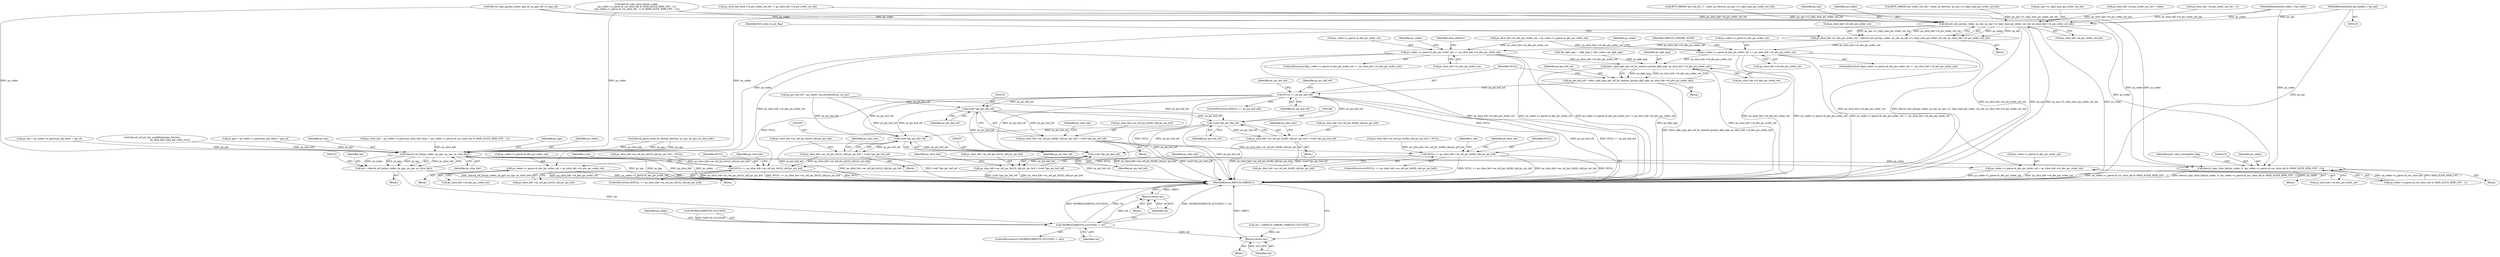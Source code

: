 digraph "0_Android_7c9be319a279654e55a6d757265f88c61a16a4d5@pointer" {
"1000131" [label="(MethodParameterIn,nal_header_t *ps_nal)"];
"1001678" [label="(Call,ihevcd_calc_poc(ps_codec, ps_nal, ps_sps->i1_log2_max_pic_order_cnt_lsb, ps_slice_hdr->i4_pic_order_cnt_lsb))"];
"1001674" [label="(Call,ps_slice_hdr->i4_abs_pic_order_cnt = ihevcd_calc_poc(ps_codec, ps_nal, ps_sps->i1_log2_max_pic_order_cnt_lsb, ps_slice_hdr->i4_pic_order_cnt_lsb))"];
"1001703" [label="(Call,ps_codec->s_parse.i4_abs_pic_order_cnt == ps_slice_hdr->i4_abs_pic_order_cnt)"];
"1001832" [label="(Call,ps_codec->s_parse.i4_abs_pic_order_cnt = ps_slice_hdr->i4_abs_pic_order_cnt)"];
"1002247" [label="(Call,ihevc_dpb_mgr_get_ref_by_nearest_poc(ps_dpb_mgr, ps_slice_hdr->i4_abs_pic_order_cnt))"];
"1002245" [label="(Call,ps_pic_buf_ref = ihevc_dpb_mgr_get_ref_by_nearest_poc(ps_dpb_mgr, ps_slice_hdr->i4_abs_pic_order_cnt))"];
"1002253" [label="(Call,NULL == ps_pic_buf_ref)"];
"1002295" [label="(Call,NULL == ps_slice_hdr->as_ref_pic_list0[r_idx].pv_pic_buf)"];
"1002374" [label="(Call,NULL == ps_slice_hdr->as_ref_pic_list1[r_idx].pv_pic_buf)"];
"1002313" [label="(Call,(void *)ps_pic_buf_ref)"];
"1002305" [label="(Call,ps_slice_hdr->as_ref_pic_list0[r_idx].pv_pic_buf = (void *)ps_pic_buf_ref)"];
"1002347" [label="(Call,(void *)ps_pic_buf_ref)"];
"1002339" [label="(Call,ps_slice_hdr->as_ref_pic_list0[r_idx].pv_pic_buf = (void *)ps_pic_buf_ref)"];
"1002392" [label="(Call,(void *)ps_pic_buf_ref)"];
"1002384" [label="(Call,ps_slice_hdr->as_ref_pic_list1[r_idx].pv_pic_buf = (void *)ps_pic_buf_ref)"];
"1002426" [label="(Call,(void *)ps_pic_buf_ref)"];
"1002418" [label="(Call,ps_slice_hdr->as_ref_pic_list1[r_idx].pv_pic_buf = (void *)ps_pic_buf_ref)"];
"1001844" [label="(Call,ps_codec->s_parse.i4_abs_pic_order_cnt == ps_slice_hdr->i4_abs_pic_order_cnt)"];
"1001855" [label="(Call,ps_codec->s_parse.i4_abs_pic_order_cnt = ps_slice_hdr->i4_abs_pic_order_cnt)"];
"1002207" [label="(Call,ihevcd_ref_list(ps_codec, ps_pps, ps_sps, ps_slice_hdr))"];
"1002205" [label="(Call,ret = ihevcd_ref_list(ps_codec, ps_pps, ps_sps, ps_slice_hdr))"];
"1002213" [label="(Call,(WORD32)IHEVCD_SUCCESS != ret)"];
"1002219" [label="(Return,return ret;)"];
"1002659" [label="(Return,return ret;)"];
"1002524" [label="(Call,ihevcd_copy_slice_hdr(ps_codec, 0, (ps_codec->s_parse.i4_cur_slice_idx & (MAX_SLICE_HDR_CNT - 1))))"];
"1001757" [label="(Identifier,ps_codec)"];
"1000695" [label="(Call,ps_slice_hdr->i4_pic_order_cnt_lsb = value)"];
"1002205" [label="(Call,ret = ihevcd_ref_list(ps_codec, ps_pps, ps_sps, ps_slice_hdr))"];
"1002252" [label="(ControlStructure,if(NULL == ps_pic_buf_ref))"];
"1002515" [label="(Block,)"];
"1002246" [label="(Identifier,ps_pic_buf_ref)"];
"1002297" [label="(Call,ps_slice_hdr->as_ref_pic_list0[r_idx].pv_pic_buf)"];
"1002248" [label="(Identifier,ps_dpb_mgr)"];
"1001861" [label="(Call,ps_slice_hdr->i4_abs_pic_order_cnt)"];
"1002296" [label="(Identifier,NULL)"];
"1001715" [label="(Identifier,slice_address)"];
"1002376" [label="(Call,ps_slice_hdr->as_ref_pic_list1[r_idx].pv_pic_buf)"];
"1002339" [label="(Call,ps_slice_hdr->as_ref_pic_list0[r_idx].pv_pic_buf = (void *)ps_pic_buf_ref)"];
"1001843" [label="(ControlStructure,if(ps_codec->s_parse.i4_abs_pic_order_cnt == ps_slice_hdr->i4_abs_pic_order_cnt))"];
"1002167" [label="(Call,ps_slice_hdr->as_ref_pic_list0[r_idx].pv_pic_buf = NULL)"];
"1002527" [label="(Call,ps_codec->s_parse.i4_cur_slice_idx & (MAX_SLICE_HDR_CNT - 1))"];
"1002385" [label="(Call,ps_slice_hdr->as_ref_pic_list1[r_idx].pv_pic_buf)"];
"1002212" [label="(ControlStructure,if ((WORD32)IHEVCD_SUCCESS != ret))"];
"1002384" [label="(Call,ps_slice_hdr->as_ref_pic_list1[r_idx].pv_pic_buf = (void *)ps_pic_buf_ref)"];
"1002225" [label="(Block,)"];
"1002254" [label="(Identifier,NULL)"];
"1001842" [label="(Block,)"];
"1000134" [label="(Call,ret = (IHEVCD_ERROR_T)IHEVCD_SUCCESS)"];
"1001833" [label="(Call,ps_codec->s_parse.i4_abs_pic_order_cnt)"];
"1001675" [label="(Call,ps_slice_hdr->i4_abs_pic_order_cnt)"];
"1002399" [label="(Identifier,ps_slice_hdr)"];
"1002209" [label="(Identifier,ps_pps)"];
"1002213" [label="(Call,(WORD32)IHEVCD_SUCCESS != ret)"];
"1002306" [label="(Call,ps_slice_hdr->as_ref_pic_list0[r_idx].pv_pic_buf)"];
"1002338" [label="(Block,)"];
"1002245" [label="(Call,ps_pic_buf_ref = ihevc_dpb_mgr_get_ref_by_nearest_poc(ps_dpb_mgr, ps_slice_hdr->i4_abs_pic_order_cnt))"];
"1002247" [label="(Call,ihevc_dpb_mgr_get_ref_by_nearest_poc(ps_dpb_mgr, ps_slice_hdr->i4_abs_pic_order_cnt))"];
"1002340" [label="(Call,ps_slice_hdr->as_ref_pic_list0[r_idx].pv_pic_buf)"];
"1002371" [label="(Identifier,r_idx)"];
"1001850" [label="(Call,ps_slice_hdr->i4_abs_pic_order_cnt)"];
"1002276" [label="(Identifier,ps_mv_buf_ref)"];
"1000280" [label="(Call,ps_sps = ps_codec->s_parse.ps_sps_base + sps_id)"];
"1001825" [label="(Block,)"];
"1000132" [label="(Block,)"];
"1002185" [label="(Call,ps_slice_hdr->as_ref_pic_list1[r_idx].pv_pic_buf = NULL)"];
"1002257" [label="(Call,ps_pic_buf_ref = ps_codec->as_process[0].ps_cur_pic)"];
"1002207" [label="(Call,ihevcd_ref_list(ps_codec, ps_pps, ps_sps, ps_slice_hdr))"];
"1000131" [label="(MethodParameterIn,nal_header_t *ps_nal)"];
"1001674" [label="(Call,ps_slice_hdr->i4_abs_pic_order_cnt = ihevcd_calc_poc(ps_codec, ps_nal, ps_sps->i1_log2_max_pic_order_cnt_lsb, ps_slice_hdr->i4_pic_order_cnt_lsb))"];
"1001866" [label="(Identifier,ps_slice_hdr)"];
"1002253" [label="(Call,NULL == ps_pic_buf_ref)"];
"1002374" [label="(Call,NULL == ps_slice_hdr->as_ref_pic_list1[r_idx].pv_pic_buf)"];
"1002211" [label="(Identifier,ps_slice_hdr)"];
"1002217" [label="(Identifier,ret)"];
"1002313" [label="(Call,(void *)ps_pic_buf_ref)"];
"1000269" [label="(Call,ihevcd_copy_pps(ps_codec, pps_id, ps_pps_ref->i1_pps_id))"];
"1002305" [label="(Call,ps_slice_hdr->as_ref_pic_list0[r_idx].pv_pic_buf = (void *)ps_pic_buf_ref)"];
"1002373" [label="(ControlStructure,if(NULL == ps_slice_hdr->as_ref_pic_list1[r_idx].pv_pic_buf))"];
"1002383" [label="(Block,)"];
"1001673" [label="(Block,)"];
"1001845" [label="(Call,ps_codec->s_parse.i4_abs_pic_order_cnt)"];
"1002223" [label="(Identifier,ps_codec)"];
"1000566" [label="(Call,ps_slice_hdr->i4_pic_order_cnt_lsb = 0)"];
"1002433" [label="(Identifier,ps_slice_hdr)"];
"1001657" [label="(Call,ps_slice_hdr_base->i4_pic_order_cnt_lsb != ps_slice_hdr->i4_pic_order_cnt_lsb)"];
"1001858" [label="(Identifier,ps_codec)"];
"1002292" [label="(Identifier,r_idx)"];
"1002347" [label="(Call,(void *)ps_pic_buf_ref)"];
"1002660" [label="(Identifier,ret)"];
"1002375" [label="(Identifier,NULL)"];
"1002320" [label="(Identifier,ps_slice_hdr)"];
"1002208" [label="(Identifier,ps_codec)"];
"1002309" [label="(Identifier,ps_slice_hdr)"];
"1002315" [label="(Identifier,ps_pic_buf_ref)"];
"1002659" [label="(Return,return ret;)"];
"1002661" [label="(MethodReturn,IHEVCD_ERROR_T)"];
"1001702" [label="(ControlStructure,if(ps_codec->s_parse.i4_abs_pic_order_cnt == ps_slice_hdr->i4_abs_pic_order_cnt))"];
"1002354" [label="(Identifier,ps_slice_hdr)"];
"1001709" [label="(Call,ps_slice_hdr->i4_abs_pic_order_cnt)"];
"1002526" [label="(Literal,0)"];
"1002419" [label="(Call,ps_slice_hdr->as_ref_pic_list1[r_idx].pv_pic_buf)"];
"1001448" [label="(Call,ihevcd_parse_pred_wt_ofst(ps_bitstrm, ps_sps, ps_pps, ps_slice_hdr))"];
"1002349" [label="(Identifier,ps_pic_buf_ref)"];
"1001684" [label="(Call,ps_slice_hdr->i4_pic_order_cnt_lsb)"];
"1000444" [label="(Call,ihevcd_copy_slice_hdr(ps_codec,\n (ps_codec->s_parse.i4_cur_slice_idx & (MAX_SLICE_HDR_CNT - 1)),\n ((ps_codec->s_parse.i4_cur_slice_idx - 1) & (MAX_SLICE_HDR_CNT - 1))))"];
"1002204" [label="(Block,)"];
"1002394" [label="(Identifier,ps_pic_buf_ref)"];
"1001295" [label="(Call,ihevcd_ref_pic_list_modification(ps_bitstrm,\n                                                 ps_slice_hdr, num_poc_total_curr))"];
"1001678" [label="(Call,ihevcd_calc_poc(ps_codec, ps_nal, ps_sps->i1_log2_max_pic_order_cnt_lsb, ps_slice_hdr->i4_pic_order_cnt_lsb))"];
"1001700" [label="(Identifier,first_slice_in_pic_flag)"];
"1000965" [label="(Call,BITS_PARSE(\"poc_lsb_lt[ i ]\", value, ps_bitstrm, ps_sps->i1_log2_max_pic_order_cnt_lsb))"];
"1002295" [label="(Call,NULL == ps_slice_hdr->as_ref_pic_list0[r_idx].pv_pic_buf)"];
"1002418" [label="(Call,ps_slice_hdr->as_ref_pic_list1[r_idx].pv_pic_buf = (void *)ps_pic_buf_ref)"];
"1000226" [label="(Call,ps_pps = ps_codec->s_parse.ps_pps_base + pps_id)"];
"1002524" [label="(Call,ihevcd_copy_slice_hdr(ps_codec, 0, (ps_codec->s_parse.i4_cur_slice_idx & (MAX_SLICE_HDR_CNT - 1))))"];
"1002304" [label="(Block,)"];
"1001680" [label="(Identifier,ps_nal)"];
"1002388" [label="(Identifier,ps_slice_hdr)"];
"1002214" [label="(Call,(WORD32)IHEVCD_SUCCESS)"];
"1001679" [label="(Identifier,ps_codec)"];
"1002219" [label="(Return,return ret;)"];
"1002255" [label="(Identifier,ps_pic_buf_ref)"];
"1001703" [label="(Call,ps_codec->s_parse.i4_abs_pic_order_cnt == ps_slice_hdr->i4_abs_pic_order_cnt)"];
"1001855" [label="(Call,ps_codec->s_parse.i4_abs_pic_order_cnt = ps_slice_hdr->i4_abs_pic_order_cnt)"];
"1001844" [label="(Call,ps_codec->s_parse.i4_abs_pic_order_cnt == ps_slice_hdr->i4_abs_pic_order_cnt)"];
"1002294" [label="(ControlStructure,if(NULL == ps_slice_hdr->as_ref_pic_list0[r_idx].pv_pic_buf))"];
"1001854" [label="(Identifier,IHEVCD_IGNORE_SLICE)"];
"1002220" [label="(Identifier,ret)"];
"1002210" [label="(Identifier,ps_sps)"];
"1002392" [label="(Call,(void *)ps_pic_buf_ref)"];
"1001832" [label="(Call,ps_codec->s_parse.i4_abs_pic_order_cnt = ps_slice_hdr->i4_abs_pic_order_cnt)"];
"1001704" [label="(Call,ps_codec->s_parse.i4_abs_pic_order_cnt)"];
"1000688" [label="(Call,BITS_PARSE(\"pic_order_cnt_lsb\", value, ps_bitstrm, ps_sps->i1_log2_max_pic_order_cnt_lsb))"];
"1002417" [label="(Block,)"];
"1002525" [label="(Identifier,ps_codec)"];
"1002258" [label="(Identifier,ps_pic_buf_ref)"];
"1002426" [label="(Call,(void *)ps_pic_buf_ref)"];
"1001681" [label="(Call,ps_sps->i1_log2_max_pic_order_cnt_lsb)"];
"1002230" [label="(Call,*ps_dpb_mgr = (dpb_mgr_t *)ps_codec->pv_dpb_mgr)"];
"1000403" [label="(Call,ps_slice_hdr = ps_codec->s_parse.ps_slice_hdr_base + (ps_codec->s_parse.i4_cur_slice_idx & (MAX_SLICE_HDR_CNT - 1)))"];
"1001689" [label="(Call,ps_slice_hdr->i4_abs_pic_order_cnt = ps_codec->s_parse.i4_abs_pic_order_cnt)"];
"1002249" [label="(Call,ps_slice_hdr->i4_abs_pic_order_cnt)"];
"1002206" [label="(Identifier,ret)"];
"1001856" [label="(Call,ps_codec->s_parse.i4_abs_pic_order_cnt)"];
"1002537" [label="(Identifier,prev_slice_incomplete_flag)"];
"1002218" [label="(Block,)"];
"1001838" [label="(Call,ps_slice_hdr->i4_abs_pic_order_cnt)"];
"1002428" [label="(Identifier,ps_pic_buf_ref)"];
"1000130" [label="(MethodParameterIn,codec_t *ps_codec)"];
"1000131" -> "1000129"  [label="AST: "];
"1000131" -> "1002661"  [label="DDG: ps_nal"];
"1000131" -> "1001678"  [label="DDG: ps_nal"];
"1001678" -> "1001674"  [label="AST: "];
"1001678" -> "1001684"  [label="CFG: "];
"1001679" -> "1001678"  [label="AST: "];
"1001680" -> "1001678"  [label="AST: "];
"1001681" -> "1001678"  [label="AST: "];
"1001684" -> "1001678"  [label="AST: "];
"1001674" -> "1001678"  [label="CFG: "];
"1001678" -> "1002661"  [label="DDG: ps_codec"];
"1001678" -> "1002661"  [label="DDG: ps_slice_hdr->i4_pic_order_cnt_lsb"];
"1001678" -> "1002661"  [label="DDG: ps_nal"];
"1001678" -> "1002661"  [label="DDG: ps_sps->i1_log2_max_pic_order_cnt_lsb"];
"1001678" -> "1001674"  [label="DDG: ps_codec"];
"1001678" -> "1001674"  [label="DDG: ps_nal"];
"1001678" -> "1001674"  [label="DDG: ps_sps->i1_log2_max_pic_order_cnt_lsb"];
"1001678" -> "1001674"  [label="DDG: ps_slice_hdr->i4_pic_order_cnt_lsb"];
"1000444" -> "1001678"  [label="DDG: ps_codec"];
"1000269" -> "1001678"  [label="DDG: ps_codec"];
"1000130" -> "1001678"  [label="DDG: ps_codec"];
"1000965" -> "1001678"  [label="DDG: ps_sps->i1_log2_max_pic_order_cnt_lsb"];
"1000688" -> "1001678"  [label="DDG: ps_sps->i1_log2_max_pic_order_cnt_lsb"];
"1000695" -> "1001678"  [label="DDG: ps_slice_hdr->i4_pic_order_cnt_lsb"];
"1000566" -> "1001678"  [label="DDG: ps_slice_hdr->i4_pic_order_cnt_lsb"];
"1001657" -> "1001678"  [label="DDG: ps_slice_hdr->i4_pic_order_cnt_lsb"];
"1001678" -> "1002207"  [label="DDG: ps_codec"];
"1001678" -> "1002524"  [label="DDG: ps_codec"];
"1001674" -> "1001673"  [label="AST: "];
"1001675" -> "1001674"  [label="AST: "];
"1001700" -> "1001674"  [label="CFG: "];
"1001674" -> "1002661"  [label="DDG: ihevcd_calc_poc(ps_codec, ps_nal, ps_sps->i1_log2_max_pic_order_cnt_lsb, ps_slice_hdr->i4_pic_order_cnt_lsb)"];
"1001674" -> "1001703"  [label="DDG: ps_slice_hdr->i4_abs_pic_order_cnt"];
"1001674" -> "1001844"  [label="DDG: ps_slice_hdr->i4_abs_pic_order_cnt"];
"1001703" -> "1001702"  [label="AST: "];
"1001703" -> "1001709"  [label="CFG: "];
"1001704" -> "1001703"  [label="AST: "];
"1001709" -> "1001703"  [label="AST: "];
"1001715" -> "1001703"  [label="CFG: "];
"1001757" -> "1001703"  [label="CFG: "];
"1001703" -> "1002661"  [label="DDG: ps_slice_hdr->i4_abs_pic_order_cnt"];
"1001703" -> "1002661"  [label="DDG: ps_codec->s_parse.i4_abs_pic_order_cnt"];
"1001703" -> "1002661"  [label="DDG: ps_codec->s_parse.i4_abs_pic_order_cnt == ps_slice_hdr->i4_abs_pic_order_cnt"];
"1001689" -> "1001703"  [label="DDG: ps_slice_hdr->i4_abs_pic_order_cnt"];
"1001703" -> "1001832"  [label="DDG: ps_slice_hdr->i4_abs_pic_order_cnt"];
"1001703" -> "1002247"  [label="DDG: ps_slice_hdr->i4_abs_pic_order_cnt"];
"1001832" -> "1001825"  [label="AST: "];
"1001832" -> "1001838"  [label="CFG: "];
"1001833" -> "1001832"  [label="AST: "];
"1001838" -> "1001832"  [label="AST: "];
"1001866" -> "1001832"  [label="CFG: "];
"1001832" -> "1002661"  [label="DDG: ps_codec->s_parse.i4_abs_pic_order_cnt"];
"1001832" -> "1002661"  [label="DDG: ps_slice_hdr->i4_abs_pic_order_cnt"];
"1002247" -> "1002245"  [label="AST: "];
"1002247" -> "1002249"  [label="CFG: "];
"1002248" -> "1002247"  [label="AST: "];
"1002249" -> "1002247"  [label="AST: "];
"1002245" -> "1002247"  [label="CFG: "];
"1002247" -> "1002661"  [label="DDG: ps_slice_hdr->i4_abs_pic_order_cnt"];
"1002247" -> "1002661"  [label="DDG: ps_dpb_mgr"];
"1002247" -> "1002245"  [label="DDG: ps_dpb_mgr"];
"1002247" -> "1002245"  [label="DDG: ps_slice_hdr->i4_abs_pic_order_cnt"];
"1002230" -> "1002247"  [label="DDG: ps_dpb_mgr"];
"1001844" -> "1002247"  [label="DDG: ps_slice_hdr->i4_abs_pic_order_cnt"];
"1002245" -> "1002225"  [label="AST: "];
"1002246" -> "1002245"  [label="AST: "];
"1002254" -> "1002245"  [label="CFG: "];
"1002245" -> "1002661"  [label="DDG: ihevc_dpb_mgr_get_ref_by_nearest_poc(ps_dpb_mgr, ps_slice_hdr->i4_abs_pic_order_cnt)"];
"1002245" -> "1002253"  [label="DDG: ps_pic_buf_ref"];
"1002253" -> "1002252"  [label="AST: "];
"1002253" -> "1002255"  [label="CFG: "];
"1002254" -> "1002253"  [label="AST: "];
"1002255" -> "1002253"  [label="AST: "];
"1002258" -> "1002253"  [label="CFG: "];
"1002276" -> "1002253"  [label="CFG: "];
"1002253" -> "1002661"  [label="DDG: NULL"];
"1002253" -> "1002661"  [label="DDG: ps_pic_buf_ref"];
"1002253" -> "1002661"  [label="DDG: NULL == ps_pic_buf_ref"];
"1002253" -> "1002295"  [label="DDG: NULL"];
"1002253" -> "1002313"  [label="DDG: ps_pic_buf_ref"];
"1002253" -> "1002347"  [label="DDG: ps_pic_buf_ref"];
"1002253" -> "1002374"  [label="DDG: NULL"];
"1002253" -> "1002392"  [label="DDG: ps_pic_buf_ref"];
"1002253" -> "1002426"  [label="DDG: ps_pic_buf_ref"];
"1002295" -> "1002294"  [label="AST: "];
"1002295" -> "1002297"  [label="CFG: "];
"1002296" -> "1002295"  [label="AST: "];
"1002297" -> "1002295"  [label="AST: "];
"1002309" -> "1002295"  [label="CFG: "];
"1002292" -> "1002295"  [label="CFG: "];
"1002295" -> "1002661"  [label="DDG: ps_slice_hdr->as_ref_pic_list0[r_idx].pv_pic_buf"];
"1002295" -> "1002661"  [label="DDG: NULL"];
"1002295" -> "1002661"  [label="DDG: NULL == ps_slice_hdr->as_ref_pic_list0[r_idx].pv_pic_buf"];
"1002305" -> "1002295"  [label="DDG: ps_slice_hdr->as_ref_pic_list0[r_idx].pv_pic_buf"];
"1002167" -> "1002295"  [label="DDG: ps_slice_hdr->as_ref_pic_list0[r_idx].pv_pic_buf"];
"1002295" -> "1002374"  [label="DDG: NULL"];
"1002374" -> "1002373"  [label="AST: "];
"1002374" -> "1002376"  [label="CFG: "];
"1002375" -> "1002374"  [label="AST: "];
"1002376" -> "1002374"  [label="AST: "];
"1002388" -> "1002374"  [label="CFG: "];
"1002371" -> "1002374"  [label="CFG: "];
"1002374" -> "1002661"  [label="DDG: NULL"];
"1002374" -> "1002661"  [label="DDG: ps_slice_hdr->as_ref_pic_list1[r_idx].pv_pic_buf"];
"1002374" -> "1002661"  [label="DDG: NULL == ps_slice_hdr->as_ref_pic_list1[r_idx].pv_pic_buf"];
"1002384" -> "1002374"  [label="DDG: ps_slice_hdr->as_ref_pic_list1[r_idx].pv_pic_buf"];
"1002185" -> "1002374"  [label="DDG: ps_slice_hdr->as_ref_pic_list1[r_idx].pv_pic_buf"];
"1002313" -> "1002305"  [label="AST: "];
"1002313" -> "1002315"  [label="CFG: "];
"1002314" -> "1002313"  [label="AST: "];
"1002315" -> "1002313"  [label="AST: "];
"1002305" -> "1002313"  [label="CFG: "];
"1002313" -> "1002661"  [label="DDG: ps_pic_buf_ref"];
"1002313" -> "1002305"  [label="DDG: ps_pic_buf_ref"];
"1002257" -> "1002313"  [label="DDG: ps_pic_buf_ref"];
"1002313" -> "1002347"  [label="DDG: ps_pic_buf_ref"];
"1002313" -> "1002392"  [label="DDG: ps_pic_buf_ref"];
"1002313" -> "1002426"  [label="DDG: ps_pic_buf_ref"];
"1002305" -> "1002304"  [label="AST: "];
"1002306" -> "1002305"  [label="AST: "];
"1002320" -> "1002305"  [label="CFG: "];
"1002305" -> "1002661"  [label="DDG: ps_slice_hdr->as_ref_pic_list0[r_idx].pv_pic_buf"];
"1002305" -> "1002661"  [label="DDG: (void *)ps_pic_buf_ref"];
"1002347" -> "1002339"  [label="AST: "];
"1002347" -> "1002349"  [label="CFG: "];
"1002348" -> "1002347"  [label="AST: "];
"1002349" -> "1002347"  [label="AST: "];
"1002339" -> "1002347"  [label="CFG: "];
"1002347" -> "1002661"  [label="DDG: ps_pic_buf_ref"];
"1002347" -> "1002339"  [label="DDG: ps_pic_buf_ref"];
"1002257" -> "1002347"  [label="DDG: ps_pic_buf_ref"];
"1002347" -> "1002392"  [label="DDG: ps_pic_buf_ref"];
"1002347" -> "1002426"  [label="DDG: ps_pic_buf_ref"];
"1002339" -> "1002338"  [label="AST: "];
"1002340" -> "1002339"  [label="AST: "];
"1002354" -> "1002339"  [label="CFG: "];
"1002339" -> "1002661"  [label="DDG: (void *)ps_pic_buf_ref"];
"1002339" -> "1002661"  [label="DDG: ps_slice_hdr->as_ref_pic_list0[r_idx].pv_pic_buf"];
"1002392" -> "1002384"  [label="AST: "];
"1002392" -> "1002394"  [label="CFG: "];
"1002393" -> "1002392"  [label="AST: "];
"1002394" -> "1002392"  [label="AST: "];
"1002384" -> "1002392"  [label="CFG: "];
"1002392" -> "1002661"  [label="DDG: ps_pic_buf_ref"];
"1002392" -> "1002384"  [label="DDG: ps_pic_buf_ref"];
"1002257" -> "1002392"  [label="DDG: ps_pic_buf_ref"];
"1002392" -> "1002426"  [label="DDG: ps_pic_buf_ref"];
"1002384" -> "1002383"  [label="AST: "];
"1002385" -> "1002384"  [label="AST: "];
"1002399" -> "1002384"  [label="CFG: "];
"1002384" -> "1002661"  [label="DDG: ps_slice_hdr->as_ref_pic_list1[r_idx].pv_pic_buf"];
"1002384" -> "1002661"  [label="DDG: (void *)ps_pic_buf_ref"];
"1002426" -> "1002418"  [label="AST: "];
"1002426" -> "1002428"  [label="CFG: "];
"1002427" -> "1002426"  [label="AST: "];
"1002428" -> "1002426"  [label="AST: "];
"1002418" -> "1002426"  [label="CFG: "];
"1002426" -> "1002661"  [label="DDG: ps_pic_buf_ref"];
"1002426" -> "1002418"  [label="DDG: ps_pic_buf_ref"];
"1002257" -> "1002426"  [label="DDG: ps_pic_buf_ref"];
"1002418" -> "1002417"  [label="AST: "];
"1002419" -> "1002418"  [label="AST: "];
"1002433" -> "1002418"  [label="CFG: "];
"1002418" -> "1002661"  [label="DDG: (void *)ps_pic_buf_ref"];
"1002418" -> "1002661"  [label="DDG: ps_slice_hdr->as_ref_pic_list1[r_idx].pv_pic_buf"];
"1001844" -> "1001843"  [label="AST: "];
"1001844" -> "1001850"  [label="CFG: "];
"1001845" -> "1001844"  [label="AST: "];
"1001850" -> "1001844"  [label="AST: "];
"1001854" -> "1001844"  [label="CFG: "];
"1001858" -> "1001844"  [label="CFG: "];
"1001844" -> "1002661"  [label="DDG: ps_slice_hdr->i4_abs_pic_order_cnt"];
"1001844" -> "1002661"  [label="DDG: ps_codec->s_parse.i4_abs_pic_order_cnt"];
"1001844" -> "1002661"  [label="DDG: ps_codec->s_parse.i4_abs_pic_order_cnt == ps_slice_hdr->i4_abs_pic_order_cnt"];
"1001689" -> "1001844"  [label="DDG: ps_slice_hdr->i4_abs_pic_order_cnt"];
"1001844" -> "1001855"  [label="DDG: ps_slice_hdr->i4_abs_pic_order_cnt"];
"1001855" -> "1001842"  [label="AST: "];
"1001855" -> "1001861"  [label="CFG: "];
"1001856" -> "1001855"  [label="AST: "];
"1001861" -> "1001855"  [label="AST: "];
"1001866" -> "1001855"  [label="CFG: "];
"1001855" -> "1002661"  [label="DDG: ps_codec->s_parse.i4_abs_pic_order_cnt"];
"1001855" -> "1002661"  [label="DDG: ps_slice_hdr->i4_abs_pic_order_cnt"];
"1002207" -> "1002205"  [label="AST: "];
"1002207" -> "1002211"  [label="CFG: "];
"1002208" -> "1002207"  [label="AST: "];
"1002209" -> "1002207"  [label="AST: "];
"1002210" -> "1002207"  [label="AST: "];
"1002211" -> "1002207"  [label="AST: "];
"1002205" -> "1002207"  [label="CFG: "];
"1002207" -> "1002661"  [label="DDG: ps_slice_hdr"];
"1002207" -> "1002661"  [label="DDG: ps_codec"];
"1002207" -> "1002661"  [label="DDG: ps_sps"];
"1002207" -> "1002661"  [label="DDG: ps_pps"];
"1002207" -> "1002205"  [label="DDG: ps_codec"];
"1002207" -> "1002205"  [label="DDG: ps_pps"];
"1002207" -> "1002205"  [label="DDG: ps_sps"];
"1002207" -> "1002205"  [label="DDG: ps_slice_hdr"];
"1000444" -> "1002207"  [label="DDG: ps_codec"];
"1000269" -> "1002207"  [label="DDG: ps_codec"];
"1000130" -> "1002207"  [label="DDG: ps_codec"];
"1000226" -> "1002207"  [label="DDG: ps_pps"];
"1001448" -> "1002207"  [label="DDG: ps_pps"];
"1001448" -> "1002207"  [label="DDG: ps_sps"];
"1001448" -> "1002207"  [label="DDG: ps_slice_hdr"];
"1000280" -> "1002207"  [label="DDG: ps_sps"];
"1000403" -> "1002207"  [label="DDG: ps_slice_hdr"];
"1001295" -> "1002207"  [label="DDG: ps_slice_hdr"];
"1002207" -> "1002524"  [label="DDG: ps_codec"];
"1002205" -> "1002204"  [label="AST: "];
"1002206" -> "1002205"  [label="AST: "];
"1002215" -> "1002205"  [label="CFG: "];
"1002205" -> "1002661"  [label="DDG: ihevcd_ref_list(ps_codec, ps_pps, ps_sps, ps_slice_hdr)"];
"1002205" -> "1002213"  [label="DDG: ret"];
"1002213" -> "1002212"  [label="AST: "];
"1002213" -> "1002217"  [label="CFG: "];
"1002214" -> "1002213"  [label="AST: "];
"1002217" -> "1002213"  [label="AST: "];
"1002220" -> "1002213"  [label="CFG: "];
"1002223" -> "1002213"  [label="CFG: "];
"1002213" -> "1002661"  [label="DDG: ret"];
"1002213" -> "1002661"  [label="DDG: (WORD32)IHEVCD_SUCCESS"];
"1002213" -> "1002661"  [label="DDG: (WORD32)IHEVCD_SUCCESS != ret"];
"1002214" -> "1002213"  [label="DDG: IHEVCD_SUCCESS"];
"1002213" -> "1002219"  [label="DDG: ret"];
"1002213" -> "1002659"  [label="DDG: ret"];
"1002219" -> "1002218"  [label="AST: "];
"1002219" -> "1002220"  [label="CFG: "];
"1002220" -> "1002219"  [label="AST: "];
"1002661" -> "1002219"  [label="CFG: "];
"1002219" -> "1002661"  [label="DDG: <RET>"];
"1002220" -> "1002219"  [label="DDG: ret"];
"1002659" -> "1000132"  [label="AST: "];
"1002659" -> "1002660"  [label="CFG: "];
"1002660" -> "1002659"  [label="AST: "];
"1002661" -> "1002659"  [label="CFG: "];
"1002659" -> "1002661"  [label="DDG: <RET>"];
"1002660" -> "1002659"  [label="DDG: ret"];
"1000134" -> "1002659"  [label="DDG: ret"];
"1002524" -> "1002515"  [label="AST: "];
"1002524" -> "1002527"  [label="CFG: "];
"1002525" -> "1002524"  [label="AST: "];
"1002526" -> "1002524"  [label="AST: "];
"1002527" -> "1002524"  [label="AST: "];
"1002537" -> "1002524"  [label="CFG: "];
"1002524" -> "1002661"  [label="DDG: ps_codec->s_parse.i4_cur_slice_idx & (MAX_SLICE_HDR_CNT - 1)"];
"1002524" -> "1002661"  [label="DDG: ihevcd_copy_slice_hdr(ps_codec, 0, (ps_codec->s_parse.i4_cur_slice_idx & (MAX_SLICE_HDR_CNT - 1)))"];
"1002524" -> "1002661"  [label="DDG: ps_codec"];
"1000269" -> "1002524"  [label="DDG: ps_codec"];
"1000444" -> "1002524"  [label="DDG: ps_codec"];
"1000130" -> "1002524"  [label="DDG: ps_codec"];
"1002527" -> "1002524"  [label="DDG: ps_codec->s_parse.i4_cur_slice_idx"];
"1002527" -> "1002524"  [label="DDG: MAX_SLICE_HDR_CNT - 1"];
}
